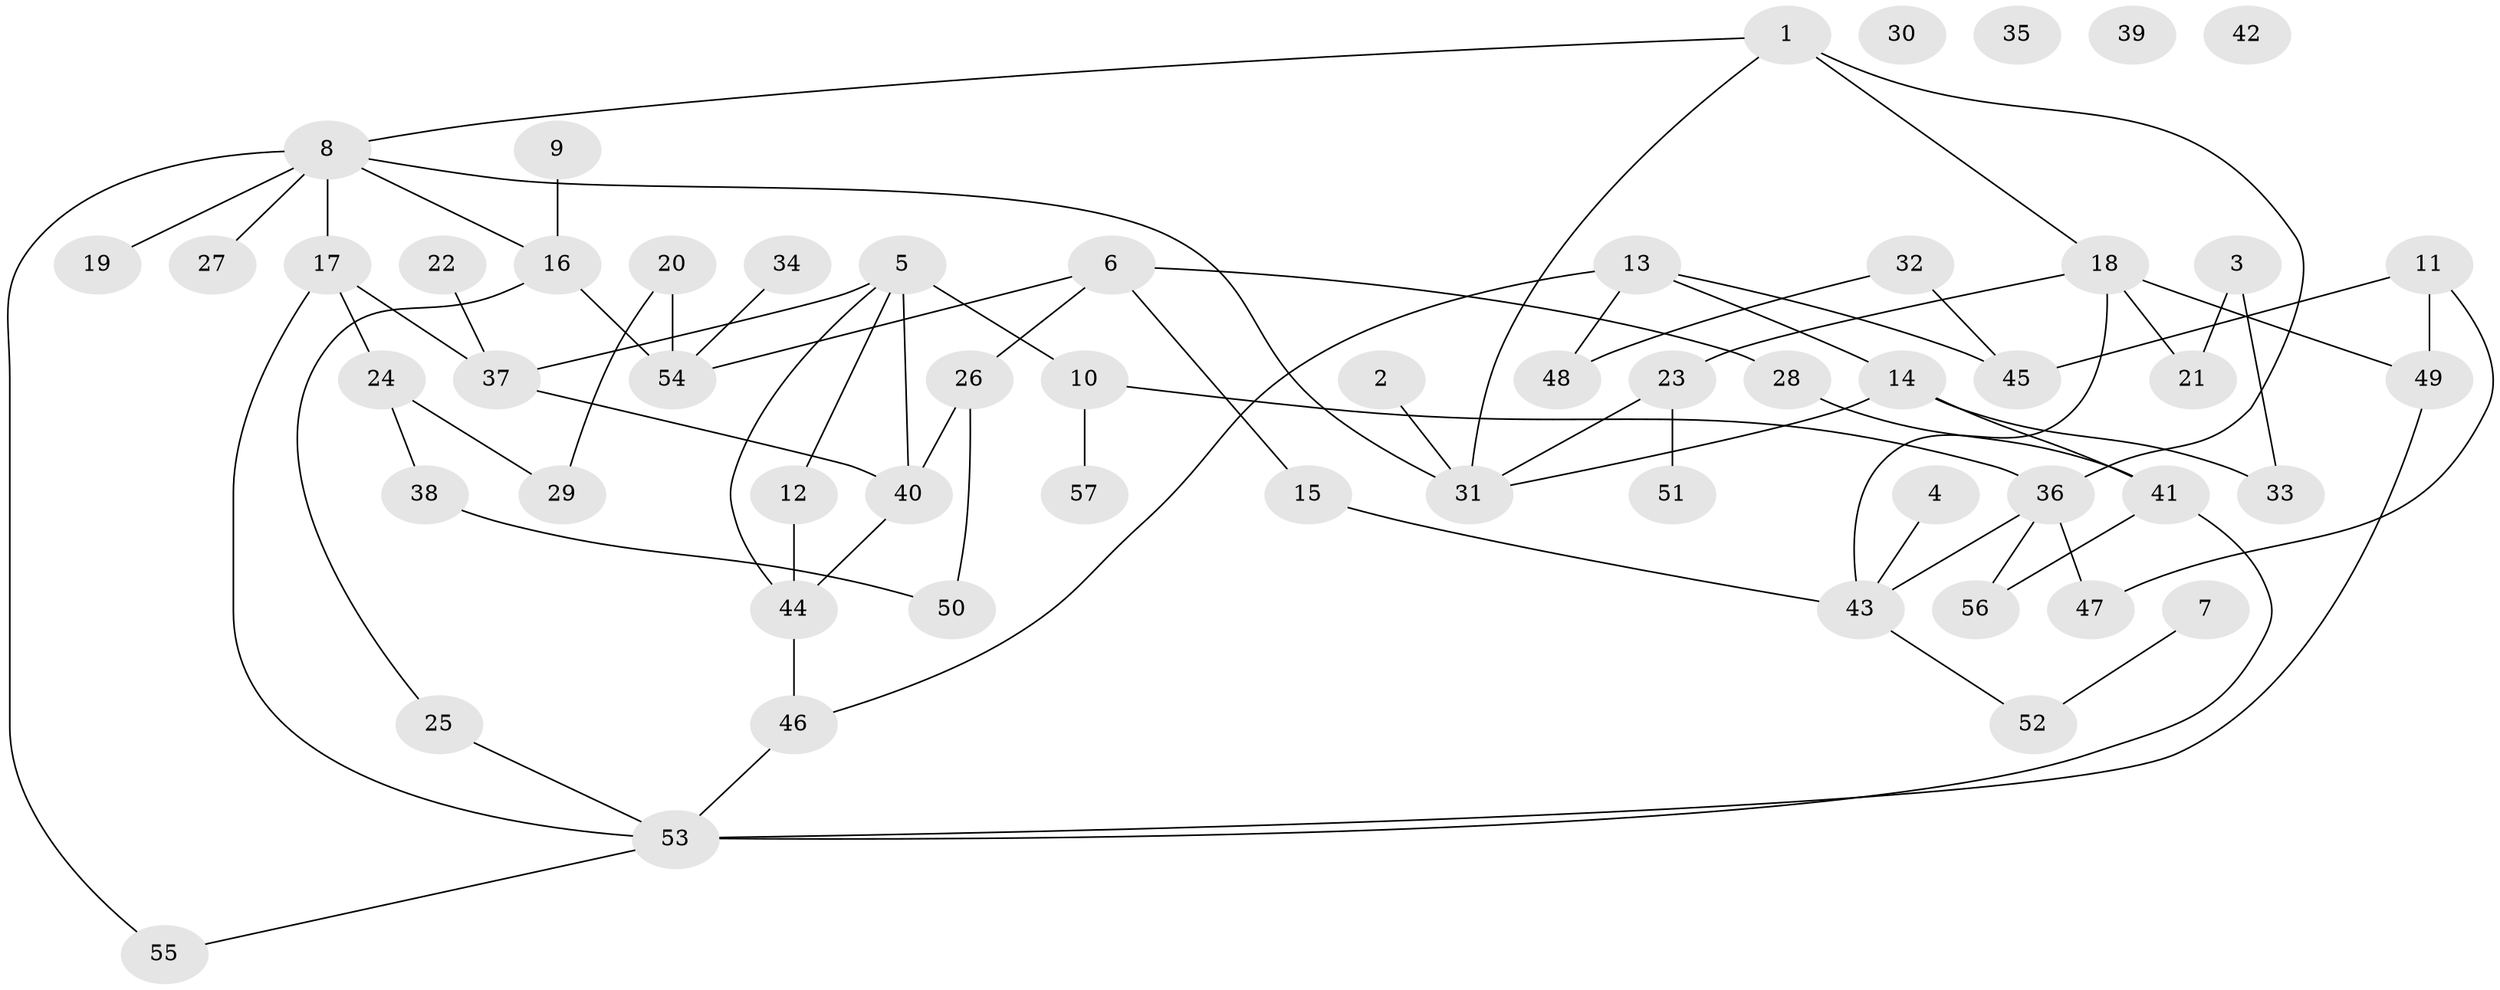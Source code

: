 // coarse degree distribution, {2: 0.14285714285714285, 3: 0.2857142857142857, 5: 0.07142857142857142, 1: 0.2857142857142857, 4: 0.14285714285714285, 9: 0.07142857142857142}
// Generated by graph-tools (version 1.1) at 2025/35/03/04/25 23:35:54]
// undirected, 57 vertices, 75 edges
graph export_dot {
  node [color=gray90,style=filled];
  1;
  2;
  3;
  4;
  5;
  6;
  7;
  8;
  9;
  10;
  11;
  12;
  13;
  14;
  15;
  16;
  17;
  18;
  19;
  20;
  21;
  22;
  23;
  24;
  25;
  26;
  27;
  28;
  29;
  30;
  31;
  32;
  33;
  34;
  35;
  36;
  37;
  38;
  39;
  40;
  41;
  42;
  43;
  44;
  45;
  46;
  47;
  48;
  49;
  50;
  51;
  52;
  53;
  54;
  55;
  56;
  57;
  1 -- 8;
  1 -- 18;
  1 -- 31;
  1 -- 36;
  2 -- 31;
  3 -- 21;
  3 -- 33;
  4 -- 43;
  5 -- 10;
  5 -- 12;
  5 -- 37;
  5 -- 40;
  5 -- 44;
  6 -- 15;
  6 -- 26;
  6 -- 28;
  6 -- 54;
  7 -- 52;
  8 -- 16;
  8 -- 17;
  8 -- 19;
  8 -- 27;
  8 -- 31;
  8 -- 55;
  9 -- 16;
  10 -- 36;
  10 -- 57;
  11 -- 45;
  11 -- 47;
  11 -- 49;
  12 -- 44;
  13 -- 14;
  13 -- 45;
  13 -- 46;
  13 -- 48;
  14 -- 31;
  14 -- 33;
  14 -- 41;
  15 -- 43;
  16 -- 25;
  16 -- 54;
  17 -- 24;
  17 -- 37;
  17 -- 53;
  18 -- 21;
  18 -- 23;
  18 -- 43;
  18 -- 49;
  20 -- 29;
  20 -- 54;
  22 -- 37;
  23 -- 31;
  23 -- 51;
  24 -- 29;
  24 -- 38;
  25 -- 53;
  26 -- 40;
  26 -- 50;
  28 -- 41;
  32 -- 45;
  32 -- 48;
  34 -- 54;
  36 -- 43;
  36 -- 47;
  36 -- 56;
  37 -- 40;
  38 -- 50;
  40 -- 44;
  41 -- 53;
  41 -- 56;
  43 -- 52;
  44 -- 46;
  46 -- 53;
  49 -- 53;
  53 -- 55;
}

